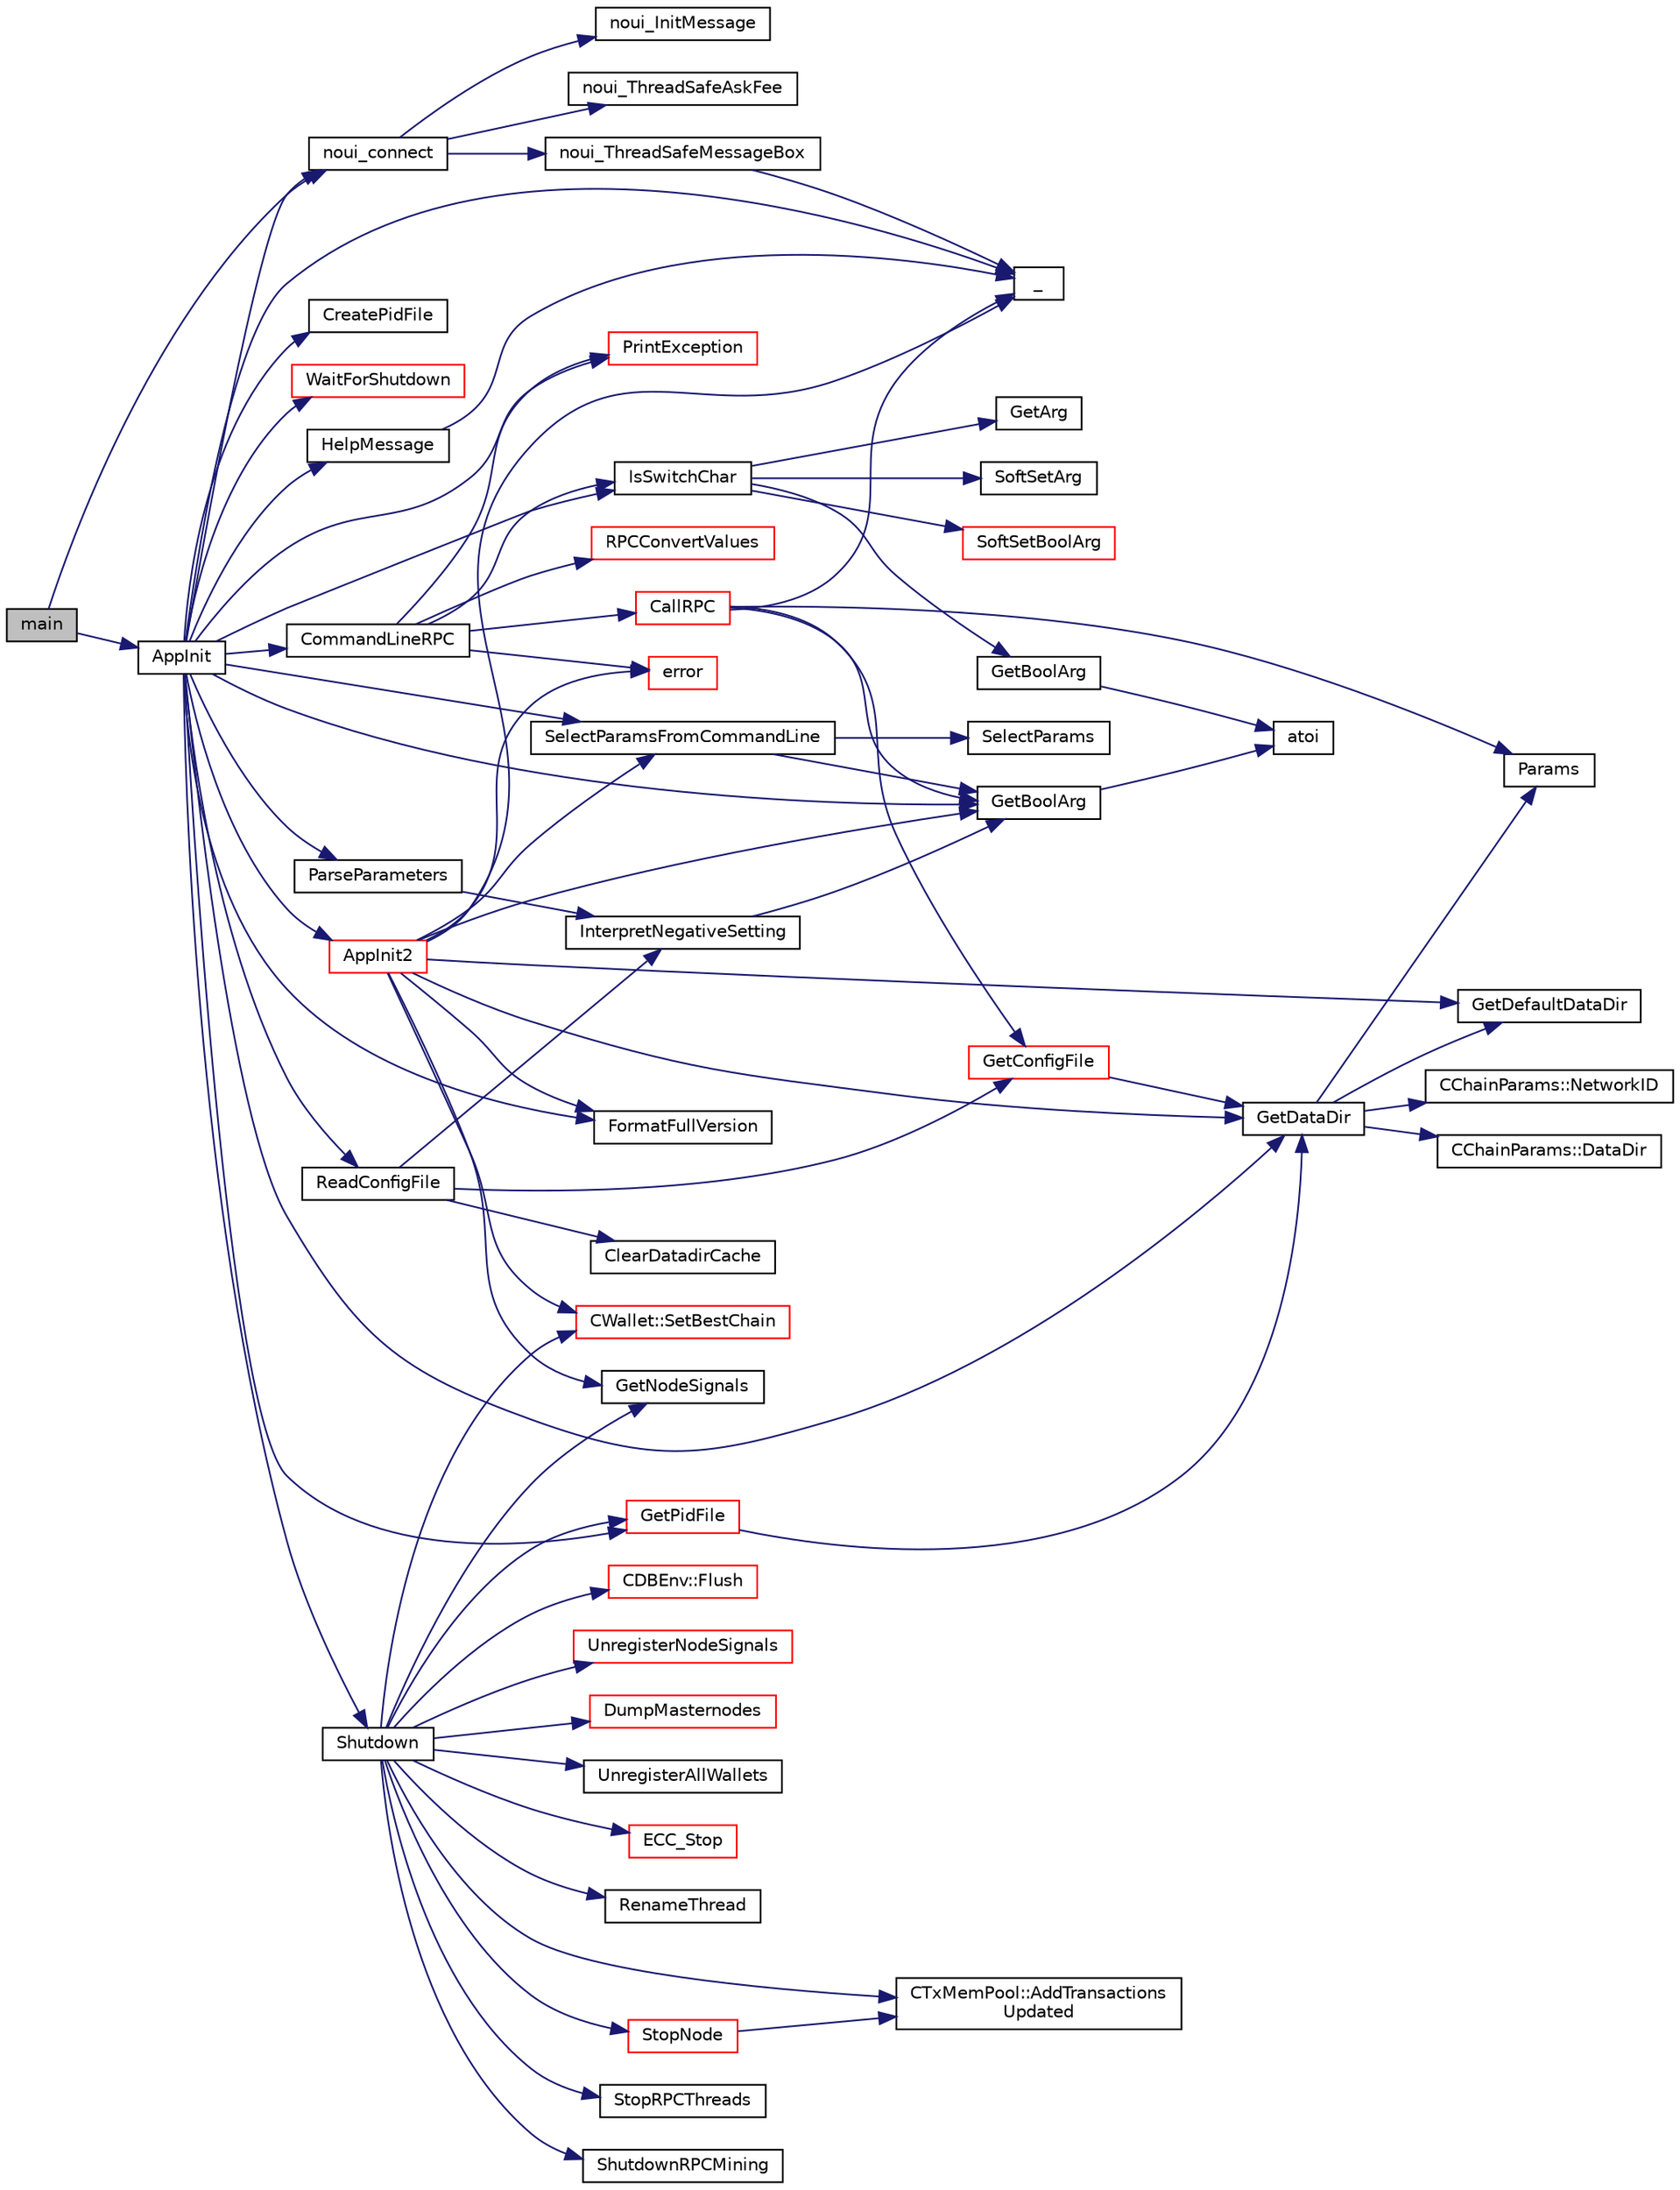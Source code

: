 digraph "main"
{
  edge [fontname="Helvetica",fontsize="10",labelfontname="Helvetica",labelfontsize="10"];
  node [fontname="Helvetica",fontsize="10",shape=record];
  rankdir="LR";
  Node937 [label="main",height=0.2,width=0.4,color="black", fillcolor="grey75", style="filled", fontcolor="black"];
  Node937 -> Node938 [color="midnightblue",fontsize="10",style="solid",fontname="Helvetica"];
  Node938 [label="noui_connect",height=0.2,width=0.4,color="black", fillcolor="white", style="filled",URL="$d4/d35/iond_8cpp.html#ad4eab1820a36fab7debaa999ca082f9d"];
  Node938 -> Node939 [color="midnightblue",fontsize="10",style="solid",fontname="Helvetica"];
  Node939 [label="noui_ThreadSafeMessageBox",height=0.2,width=0.4,color="black", fillcolor="white", style="filled",URL="$de/dd2/noui_8cpp.html#a198b08e55b1bd00b90b56e67b01a5eee"];
  Node939 -> Node940 [color="midnightblue",fontsize="10",style="solid",fontname="Helvetica"];
  Node940 [label="_",height=0.2,width=0.4,color="black", fillcolor="white", style="filled",URL="$d9/d6d/ui__interface_8h.html#aad133bb6103b53cebf03fd01e2f11ba1",tooltip="Translation function: Call Translate signal on UI interface, which returns a boost::optional result..."];
  Node938 -> Node941 [color="midnightblue",fontsize="10",style="solid",fontname="Helvetica"];
  Node941 [label="noui_ThreadSafeAskFee",height=0.2,width=0.4,color="black", fillcolor="white", style="filled",URL="$de/dd2/noui_8cpp.html#a50a66bf611a2e57e75f7cbc117153823"];
  Node938 -> Node942 [color="midnightblue",fontsize="10",style="solid",fontname="Helvetica"];
  Node942 [label="noui_InitMessage",height=0.2,width=0.4,color="black", fillcolor="white", style="filled",URL="$de/dd2/noui_8cpp.html#adad156b793b170f39ba716e3eb7367f8"];
  Node937 -> Node943 [color="midnightblue",fontsize="10",style="solid",fontname="Helvetica"];
  Node943 [label="AppInit",height=0.2,width=0.4,color="black", fillcolor="white", style="filled",URL="$d4/d35/iond_8cpp.html#ac59316b767e6984e1285f0531275286b"];
  Node943 -> Node944 [color="midnightblue",fontsize="10",style="solid",fontname="Helvetica"];
  Node944 [label="ParseParameters",height=0.2,width=0.4,color="black", fillcolor="white", style="filled",URL="$df/d2d/util_8cpp.html#a4cfc6f116964c12bc24442828c2da007"];
  Node944 -> Node945 [color="midnightblue",fontsize="10",style="solid",fontname="Helvetica"];
  Node945 [label="InterpretNegativeSetting",height=0.2,width=0.4,color="black", fillcolor="white", style="filled",URL="$df/d2d/util_8cpp.html#a180e2c0e2b959b9455066178901440c0"];
  Node945 -> Node946 [color="midnightblue",fontsize="10",style="solid",fontname="Helvetica"];
  Node946 [label="GetBoolArg",height=0.2,width=0.4,color="black", fillcolor="white", style="filled",URL="$df/d2d/util_8cpp.html#a64d956f1dda7f9a80ab5d594532b906d",tooltip="Return boolean argument or default value. "];
  Node946 -> Node947 [color="midnightblue",fontsize="10",style="solid",fontname="Helvetica"];
  Node947 [label="atoi",height=0.2,width=0.4,color="black", fillcolor="white", style="filled",URL="$d8/d3c/util_8h.html#aa5ce96ec36f4413f820cec9c1831c070"];
  Node943 -> Node948 [color="midnightblue",fontsize="10",style="solid",fontname="Helvetica"];
  Node948 [label="GetDataDir",height=0.2,width=0.4,color="black", fillcolor="white", style="filled",URL="$df/d2d/util_8cpp.html#ab83866a054745d4b30a3948a1b44beba"];
  Node948 -> Node949 [color="midnightblue",fontsize="10",style="solid",fontname="Helvetica"];
  Node949 [label="Params",height=0.2,width=0.4,color="black", fillcolor="white", style="filled",URL="$df/dbf/chainparams_8cpp.html#ace5c5b706d71a324a417dd2db394fd4a",tooltip="Return the currently selected parameters. "];
  Node948 -> Node950 [color="midnightblue",fontsize="10",style="solid",fontname="Helvetica"];
  Node950 [label="CChainParams::NetworkID",height=0.2,width=0.4,color="black", fillcolor="white", style="filled",URL="$d1/d4f/class_c_chain_params.html#a90dc493ec0c0325c98c3ac06eb99862b"];
  Node948 -> Node951 [color="midnightblue",fontsize="10",style="solid",fontname="Helvetica"];
  Node951 [label="GetDefaultDataDir",height=0.2,width=0.4,color="black", fillcolor="white", style="filled",URL="$df/d2d/util_8cpp.html#ab272995de020a3bcbf743be630e485c6"];
  Node948 -> Node952 [color="midnightblue",fontsize="10",style="solid",fontname="Helvetica"];
  Node952 [label="CChainParams::DataDir",height=0.2,width=0.4,color="black", fillcolor="white", style="filled",URL="$d1/d4f/class_c_chain_params.html#a959488b5d8e6fe62857940b831d73a78"];
  Node943 -> Node953 [color="midnightblue",fontsize="10",style="solid",fontname="Helvetica"];
  Node953 [label="Shutdown",height=0.2,width=0.4,color="black", fillcolor="white", style="filled",URL="$d0/dc9/init_8cpp.html#ac5f038c2b480cf9ef5e19e3eba8dbaf9"];
  Node953 -> Node954 [color="midnightblue",fontsize="10",style="solid",fontname="Helvetica"];
  Node954 [label="RenameThread",height=0.2,width=0.4,color="black", fillcolor="white", style="filled",URL="$df/d2d/util_8cpp.html#a85fc1244e0bd3c91ee7a1c05ed10ebbb"];
  Node953 -> Node955 [color="midnightblue",fontsize="10",style="solid",fontname="Helvetica"];
  Node955 [label="CTxMemPool::AddTransactions\lUpdated",height=0.2,width=0.4,color="black", fillcolor="white", style="filled",URL="$db/d98/class_c_tx_mem_pool.html#a3039b67e5eebaa3ff830261c192816f2"];
  Node953 -> Node956 [color="midnightblue",fontsize="10",style="solid",fontname="Helvetica"];
  Node956 [label="StopRPCThreads",height=0.2,width=0.4,color="black", fillcolor="white", style="filled",URL="$d6/d76/rpcserver_8cpp.html#af5be6ec7b71359ed4111f1a5ed93b893"];
  Node953 -> Node957 [color="midnightblue",fontsize="10",style="solid",fontname="Helvetica"];
  Node957 [label="ShutdownRPCMining",height=0.2,width=0.4,color="black", fillcolor="white", style="filled",URL="$d4/ddd/rpcmining_8cpp.html#ae7370e6af93e26e0c967cda6a63fe3a9"];
  Node953 -> Node958 [color="midnightblue",fontsize="10",style="solid",fontname="Helvetica"];
  Node958 [label="CDBEnv::Flush",height=0.2,width=0.4,color="red", fillcolor="white", style="filled",URL="$d5/dd2/class_c_d_b_env.html#a09c5850b88919553a8db416ce288ff1a"];
  Node953 -> Node968 [color="midnightblue",fontsize="10",style="solid",fontname="Helvetica"];
  Node968 [label="StopNode",height=0.2,width=0.4,color="red", fillcolor="white", style="filled",URL="$dd/d84/net_8cpp.html#ac9110488f45c160d58f3c7ab7197bcea"];
  Node968 -> Node955 [color="midnightblue",fontsize="10",style="solid",fontname="Helvetica"];
  Node953 -> Node993 [color="midnightblue",fontsize="10",style="solid",fontname="Helvetica"];
  Node993 [label="UnregisterNodeSignals",height=0.2,width=0.4,color="red", fillcolor="white", style="filled",URL="$df/d0a/main_8cpp.html#a3ef0cc6e9d9d6435ee2a5569244d6ebd",tooltip="Unregister a network node. "];
  Node953 -> Node1506 [color="midnightblue",fontsize="10",style="solid",fontname="Helvetica"];
  Node1506 [label="GetNodeSignals",height=0.2,width=0.4,color="black", fillcolor="white", style="filled",URL="$dd/d84/net_8cpp.html#a475f2fc7d8f5cd7511db253cae8fe28a"];
  Node953 -> Node1507 [color="midnightblue",fontsize="10",style="solid",fontname="Helvetica"];
  Node1507 [label="DumpMasternodes",height=0.2,width=0.4,color="red", fillcolor="white", style="filled",URL="$d3/dcb/masternodeman_8cpp.html#af82c3cd6928301020e80458410608fa1"];
  Node953 -> Node1513 [color="midnightblue",fontsize="10",style="solid",fontname="Helvetica"];
  Node1513 [label="CWallet::SetBestChain",height=0.2,width=0.4,color="red", fillcolor="white", style="filled",URL="$d2/de5/class_c_wallet.html#a1697a92171b4359f49b38aed643cf92b"];
  Node953 -> Node1515 [color="midnightblue",fontsize="10",style="solid",fontname="Helvetica"];
  Node1515 [label="GetPidFile",height=0.2,width=0.4,color="red", fillcolor="white", style="filled",URL="$df/d2d/util_8cpp.html#a91d2f3eb3a1bb92ab4eb1bd4b713a99e"];
  Node1515 -> Node948 [color="midnightblue",fontsize="10",style="solid",fontname="Helvetica"];
  Node953 -> Node1516 [color="midnightblue",fontsize="10",style="solid",fontname="Helvetica"];
  Node1516 [label="UnregisterAllWallets",height=0.2,width=0.4,color="black", fillcolor="white", style="filled",URL="$df/d0a/main_8cpp.html#ad0b02f9e3ff8997319581ce5021d4244",tooltip="Unregister all wallets from core. "];
  Node953 -> Node1517 [color="midnightblue",fontsize="10",style="solid",fontname="Helvetica"];
  Node1517 [label="ECC_Stop",height=0.2,width=0.4,color="red", fillcolor="white", style="filled",URL="$d1/dbc/key_8cpp.html#af3410be5ada18a4d8e9edcd3b0d261c9",tooltip="Deinitialize the elliptic curve support. "];
  Node943 -> Node1521 [color="midnightblue",fontsize="10",style="solid",fontname="Helvetica"];
  Node1521 [label="ReadConfigFile",height=0.2,width=0.4,color="black", fillcolor="white", style="filled",URL="$df/d2d/util_8cpp.html#a27ba417174a3ee63cb8ee1abb279a668"];
  Node1521 -> Node1522 [color="midnightblue",fontsize="10",style="solid",fontname="Helvetica"];
  Node1522 [label="GetConfigFile",height=0.2,width=0.4,color="red", fillcolor="white", style="filled",URL="$df/d2d/util_8cpp.html#a7d86fadf98dfaba55f80b9be0ab0f978"];
  Node1522 -> Node948 [color="midnightblue",fontsize="10",style="solid",fontname="Helvetica"];
  Node1521 -> Node945 [color="midnightblue",fontsize="10",style="solid",fontname="Helvetica"];
  Node1521 -> Node1523 [color="midnightblue",fontsize="10",style="solid",fontname="Helvetica"];
  Node1523 [label="ClearDatadirCache",height=0.2,width=0.4,color="black", fillcolor="white", style="filled",URL="$df/d2d/util_8cpp.html#abfb50dfe077aced7591f2aba601f605d"];
  Node943 -> Node940 [color="midnightblue",fontsize="10",style="solid",fontname="Helvetica"];
  Node943 -> Node1090 [color="midnightblue",fontsize="10",style="solid",fontname="Helvetica"];
  Node1090 [label="FormatFullVersion",height=0.2,width=0.4,color="black", fillcolor="white", style="filled",URL="$df/d2d/util_8cpp.html#ac2170cca99e9347171fca492ae533d96"];
  Node943 -> Node1524 [color="midnightblue",fontsize="10",style="solid",fontname="Helvetica"];
  Node1524 [label="HelpMessage",height=0.2,width=0.4,color="black", fillcolor="white", style="filled",URL="$d0/dc9/init_8cpp.html#a60c54061faf43bd9cca8ab8bfa38055a"];
  Node1524 -> Node940 [color="midnightblue",fontsize="10",style="solid",fontname="Helvetica"];
  Node943 -> Node1525 [color="midnightblue",fontsize="10",style="solid",fontname="Helvetica"];
  Node1525 [label="IsSwitchChar",height=0.2,width=0.4,color="black", fillcolor="white", style="filled",URL="$d8/d3c/util_8h.html#ac0165e18ce3be89a2e0731e27d54b478"];
  Node1525 -> Node1526 [color="midnightblue",fontsize="10",style="solid",fontname="Helvetica"];
  Node1526 [label="GetArg",height=0.2,width=0.4,color="black", fillcolor="white", style="filled",URL="$d8/d3c/util_8h.html#a24f685720bf40370e5bd2a192ad50cd8",tooltip="Return string argument or default value. "];
  Node1525 -> Node1527 [color="midnightblue",fontsize="10",style="solid",fontname="Helvetica"];
  Node1527 [label="GetBoolArg",height=0.2,width=0.4,color="black", fillcolor="white", style="filled",URL="$d8/d3c/util_8h.html#a64d956f1dda7f9a80ab5d594532b906d",tooltip="Return boolean argument or default value. "];
  Node1527 -> Node947 [color="midnightblue",fontsize="10",style="solid",fontname="Helvetica"];
  Node1525 -> Node1528 [color="midnightblue",fontsize="10",style="solid",fontname="Helvetica"];
  Node1528 [label="SoftSetArg",height=0.2,width=0.4,color="black", fillcolor="white", style="filled",URL="$d8/d3c/util_8h.html#a9d94ca9f7c1496626992d1873e3f69df",tooltip="Set an argument if it doesn&#39;t already have a value. "];
  Node1525 -> Node1529 [color="midnightblue",fontsize="10",style="solid",fontname="Helvetica"];
  Node1529 [label="SoftSetBoolArg",height=0.2,width=0.4,color="red", fillcolor="white", style="filled",URL="$d8/d3c/util_8h.html#acb3060cad083d342898b6055e43692ae",tooltip="Set a boolean argument if it doesn&#39;t already have a value. "];
  Node943 -> Node1531 [color="midnightblue",fontsize="10",style="solid",fontname="Helvetica"];
  Node1531 [label="SelectParamsFromCommandLine",height=0.2,width=0.4,color="black", fillcolor="white", style="filled",URL="$df/dbf/chainparams_8cpp.html#a8b1e95814ad8f7fbcd9dead5cae3783d",tooltip="Looks for -regtest or -testnet and then calls SelectParams as appropriate. "];
  Node1531 -> Node946 [color="midnightblue",fontsize="10",style="solid",fontname="Helvetica"];
  Node1531 -> Node1532 [color="midnightblue",fontsize="10",style="solid",fontname="Helvetica"];
  Node1532 [label="SelectParams",height=0.2,width=0.4,color="black", fillcolor="white", style="filled",URL="$df/dbf/chainparams_8cpp.html#ad1af61cf4a31ae487837d1b09b0e125c",tooltip="Sets the params returned by Params() to those for the given network. "];
  Node943 -> Node1533 [color="midnightblue",fontsize="10",style="solid",fontname="Helvetica"];
  Node1533 [label="CommandLineRPC",height=0.2,width=0.4,color="black", fillcolor="white", style="filled",URL="$dd/d9e/rpcclient_8cpp.html#a4ee23259648a971c9c05aeff8b545a6d"];
  Node1533 -> Node1525 [color="midnightblue",fontsize="10",style="solid",fontname="Helvetica"];
  Node1533 -> Node1534 [color="midnightblue",fontsize="10",style="solid",fontname="Helvetica"];
  Node1534 [label="RPCConvertValues",height=0.2,width=0.4,color="red", fillcolor="white", style="filled",URL="$dd/d9e/rpcclient_8cpp.html#a21bbebd932d31a5b92fae7f504a7b37e"];
  Node1533 -> Node1536 [color="midnightblue",fontsize="10",style="solid",fontname="Helvetica"];
  Node1536 [label="CallRPC",height=0.2,width=0.4,color="red", fillcolor="white", style="filled",URL="$dd/d9e/rpcclient_8cpp.html#ae0b4394f271db49671cf894dbe94c484"];
  Node1536 -> Node940 [color="midnightblue",fontsize="10",style="solid",fontname="Helvetica"];
  Node1536 -> Node1522 [color="midnightblue",fontsize="10",style="solid",fontname="Helvetica"];
  Node1536 -> Node946 [color="midnightblue",fontsize="10",style="solid",fontname="Helvetica"];
  Node1536 -> Node949 [color="midnightblue",fontsize="10",style="solid",fontname="Helvetica"];
  Node1533 -> Node978 [color="midnightblue",fontsize="10",style="solid",fontname="Helvetica"];
  Node978 [label="error",height=0.2,width=0.4,color="red", fillcolor="white", style="filled",URL="$d8/d3c/util_8h.html#af8985880cf4ef26df0a5aa2ffcb76662"];
  Node1533 -> Node1545 [color="midnightblue",fontsize="10",style="solid",fontname="Helvetica"];
  Node1545 [label="PrintException",height=0.2,width=0.4,color="red", fillcolor="white", style="filled",URL="$df/d2d/util_8cpp.html#a379b2307f40ae5dba4dd56a0156fa36e"];
  Node943 -> Node946 [color="midnightblue",fontsize="10",style="solid",fontname="Helvetica"];
  Node943 -> Node1546 [color="midnightblue",fontsize="10",style="solid",fontname="Helvetica"];
  Node1546 [label="CreatePidFile",height=0.2,width=0.4,color="black", fillcolor="white", style="filled",URL="$df/d2d/util_8cpp.html#a0ec1d8fc76760232b016335fdcf7c539"];
  Node943 -> Node1515 [color="midnightblue",fontsize="10",style="solid",fontname="Helvetica"];
  Node943 -> Node1547 [color="midnightblue",fontsize="10",style="solid",fontname="Helvetica"];
  Node1547 [label="AppInit2",height=0.2,width=0.4,color="red", fillcolor="white", style="filled",URL="$d0/dc9/init_8cpp.html#a1a4c1bfbf6ba1db77e988b89b9cadfd3",tooltip="Initialize ion. "];
  Node1547 -> Node946 [color="midnightblue",fontsize="10",style="solid",fontname="Helvetica"];
  Node1547 -> Node1531 [color="midnightblue",fontsize="10",style="solid",fontname="Helvetica"];
  Node1547 -> Node940 [color="midnightblue",fontsize="10",style="solid",fontname="Helvetica"];
  Node1547 -> Node948 [color="midnightblue",fontsize="10",style="solid",fontname="Helvetica"];
  Node1547 -> Node1090 [color="midnightblue",fontsize="10",style="solid",fontname="Helvetica"];
  Node1547 -> Node951 [color="midnightblue",fontsize="10",style="solid",fontname="Helvetica"];
  Node1547 -> Node978 [color="midnightblue",fontsize="10",style="solid",fontname="Helvetica"];
  Node1547 -> Node1506 [color="midnightblue",fontsize="10",style="solid",fontname="Helvetica"];
  Node1547 -> Node1513 [color="midnightblue",fontsize="10",style="solid",fontname="Helvetica"];
  Node943 -> Node1545 [color="midnightblue",fontsize="10",style="solid",fontname="Helvetica"];
  Node943 -> Node1872 [color="midnightblue",fontsize="10",style="solid",fontname="Helvetica"];
  Node1872 [label="WaitForShutdown",height=0.2,width=0.4,color="red", fillcolor="white", style="filled",URL="$d4/d35/iond_8cpp.html#a6435fba5a749975164947d0d771223ab"];
  Node943 -> Node938 [color="midnightblue",fontsize="10",style="solid",fontname="Helvetica"];
}
